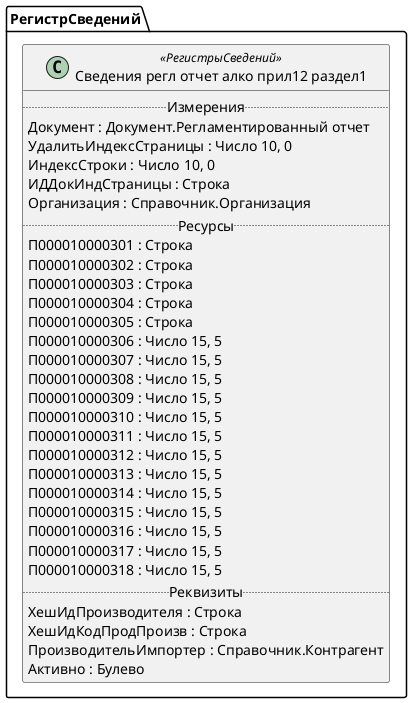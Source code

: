 ﻿@startuml СведенияРеглОтчетАлкоПрил12Раздел1
'!include templates.wsd
'..\include templates.wsd
class РегистрСведений.СведенияРеглОтчетАлкоПрил12Раздел1 as "Сведения регл отчет алко прил12 раздел1" <<РегистрыСведений>>
{
..Измерения..
Документ : Документ.Регламентированный отчет
УдалитьИндексСтраницы : Число 10, 0
ИндексСтроки : Число 10, 0
ИДДокИндСтраницы : Строка
Организация : Справочник.Организация
..Ресурсы..
П000010000301 : Строка
П000010000302 : Строка
П000010000303 : Строка
П000010000304 : Строка
П000010000305 : Строка
П000010000306 : Число 15, 5
П000010000307 : Число 15, 5
П000010000308 : Число 15, 5
П000010000309 : Число 15, 5
П000010000310 : Число 15, 5
П000010000311 : Число 15, 5
П000010000312 : Число 15, 5
П000010000313 : Число 15, 5
П000010000314 : Число 15, 5
П000010000315 : Число 15, 5
П000010000316 : Число 15, 5
П000010000317 : Число 15, 5
П000010000318 : Число 15, 5
..Реквизиты..
ХешИдПроизводителя : Строка
ХешИдКодПродПроизв : Строка
ПроизводительИмпортер : Справочник.Контрагент
Активно : Булево
}
@enduml
